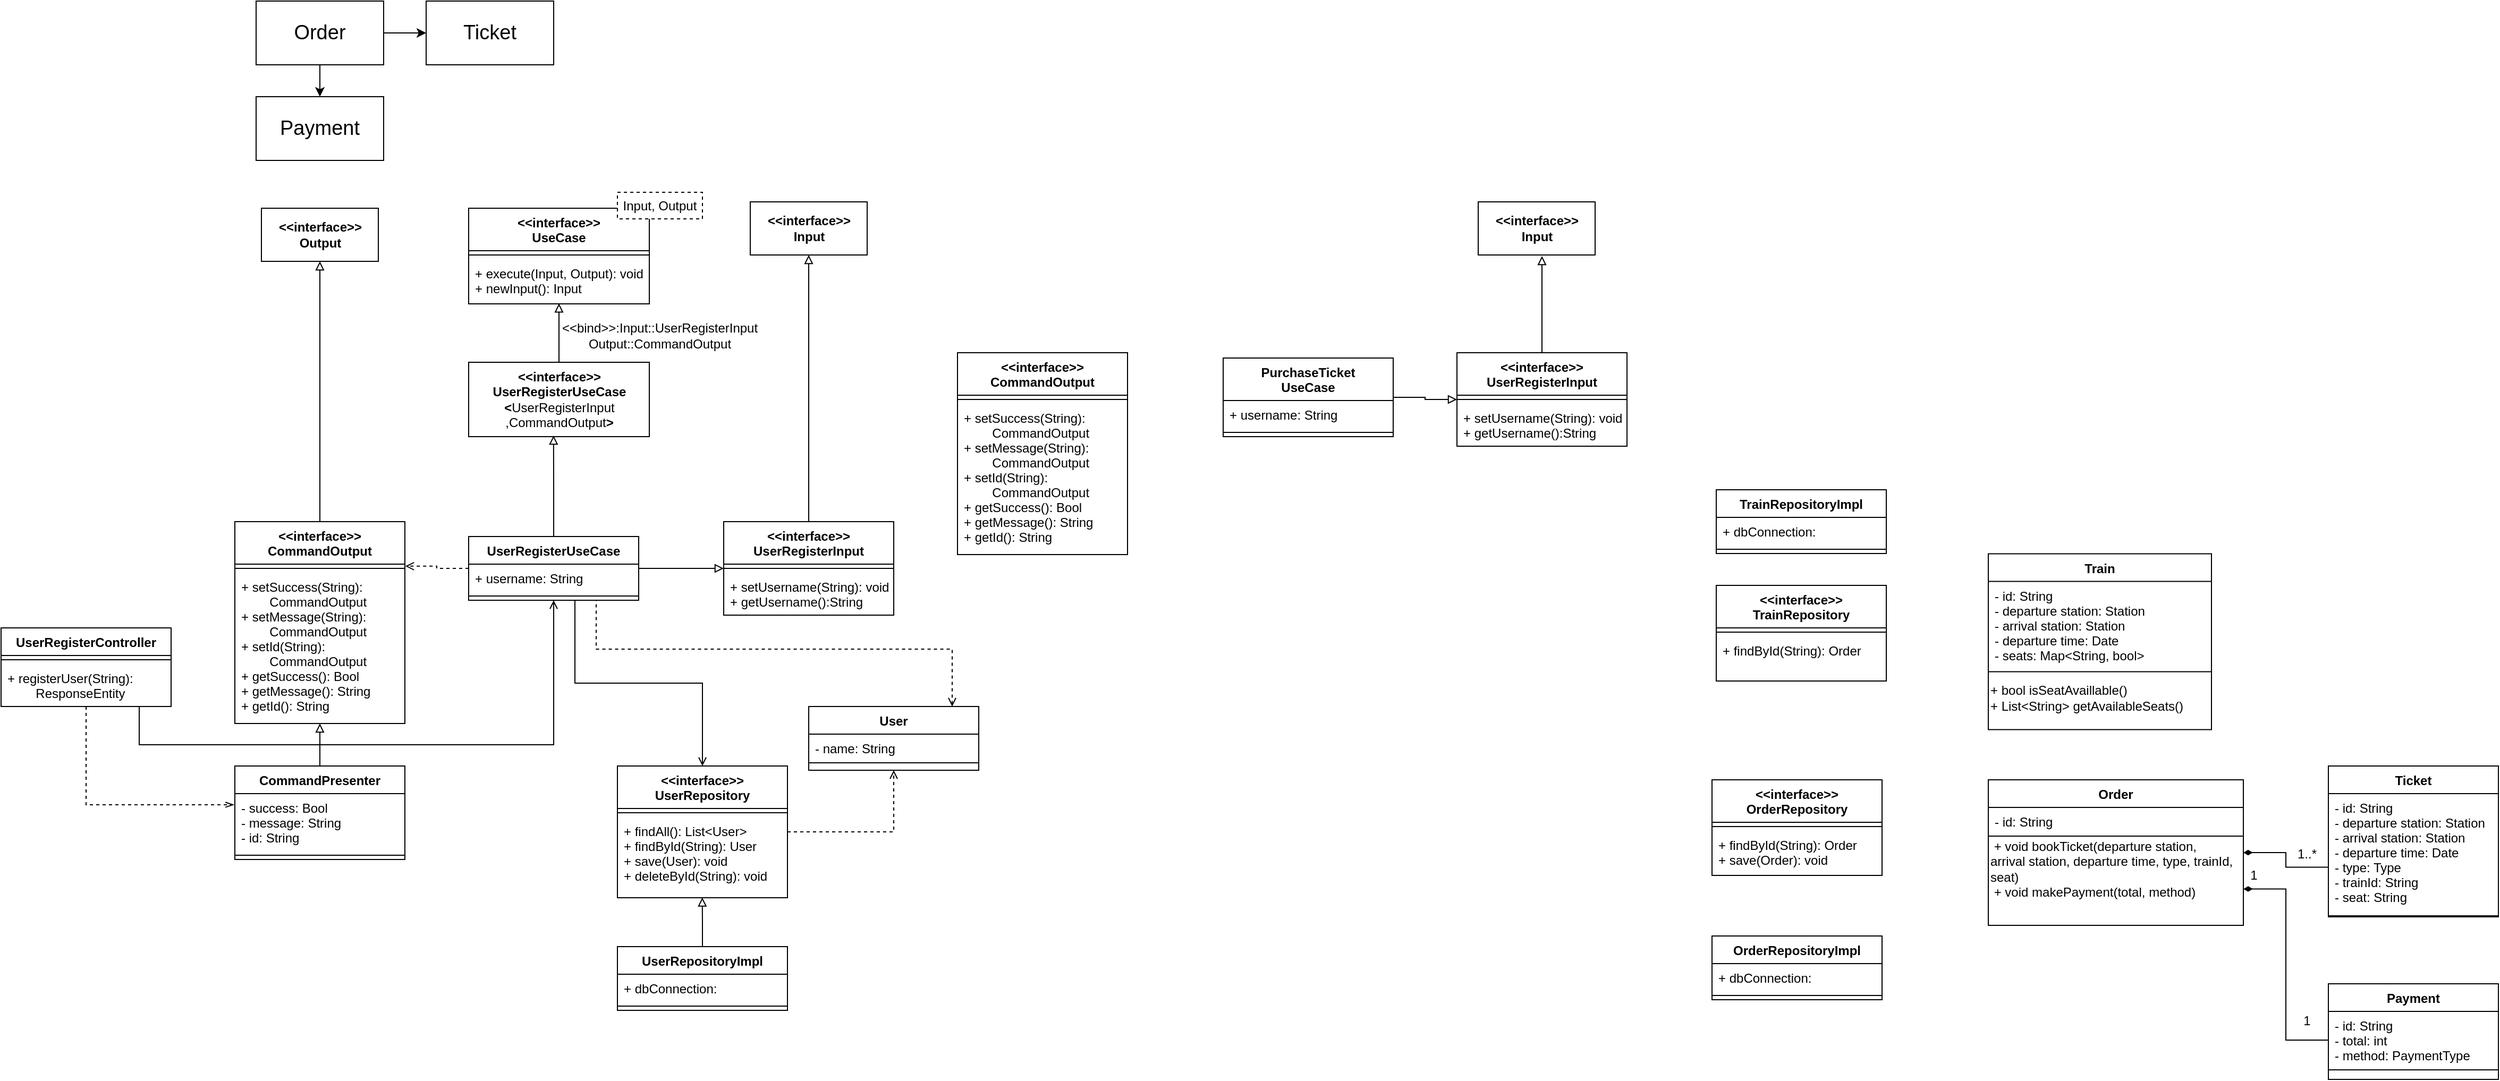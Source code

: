 <mxfile version="13.11.0" type="github">
  <diagram id="Gv6I4m2x9ljRe2QmFQhr" name="Page-1">
    <mxGraphModel dx="1108" dy="603" grid="1" gridSize="10" guides="1" tooltips="1" connect="1" arrows="1" fold="1" page="1" pageScale="1" pageWidth="827" pageHeight="1169" math="0" shadow="0">
      <root>
        <mxCell id="0" />
        <mxCell id="1" parent="0" />
        <mxCell id="TjWATpUQmkrNQiMJNV-2-4" style="edgeStyle=orthogonalEdgeStyle;rounded=0;orthogonalLoop=1;jettySize=auto;html=1;entryX=0.5;entryY=0;entryDx=0;entryDy=0;" edge="1" parent="1" source="TjWATpUQmkrNQiMJNV-2-1" target="TjWATpUQmkrNQiMJNV-2-3">
          <mxGeometry relative="1" as="geometry" />
        </mxCell>
        <mxCell id="TjWATpUQmkrNQiMJNV-2-5" style="edgeStyle=orthogonalEdgeStyle;rounded=0;orthogonalLoop=1;jettySize=auto;html=1;entryX=0;entryY=0.5;entryDx=0;entryDy=0;" edge="1" parent="1" source="TjWATpUQmkrNQiMJNV-2-1" target="TjWATpUQmkrNQiMJNV-2-2">
          <mxGeometry relative="1" as="geometry" />
        </mxCell>
        <mxCell id="TjWATpUQmkrNQiMJNV-2-1" value="&lt;font style=&quot;font-size: 19px&quot;&gt;Order&lt;/font&gt;" style="rounded=0;whiteSpace=wrap;html=1;" vertex="1" parent="1">
          <mxGeometry x="280" y="150" width="120" height="60" as="geometry" />
        </mxCell>
        <mxCell id="TjWATpUQmkrNQiMJNV-2-2" value="&lt;font style=&quot;font-size: 19px&quot;&gt;Ticket&lt;/font&gt;" style="rounded=0;whiteSpace=wrap;html=1;" vertex="1" parent="1">
          <mxGeometry x="440" y="150" width="120" height="60" as="geometry" />
        </mxCell>
        <mxCell id="TjWATpUQmkrNQiMJNV-2-3" value="&lt;span style=&quot;font-size: 19px&quot;&gt;Payment&lt;/span&gt;" style="rounded=0;whiteSpace=wrap;html=1;" vertex="1" parent="1">
          <mxGeometry x="280" y="240" width="120" height="60" as="geometry" />
        </mxCell>
        <mxCell id="TjWATpUQmkrNQiMJNV-2-61" style="edgeStyle=orthogonalEdgeStyle;rounded=0;orthogonalLoop=1;jettySize=auto;html=1;entryX=0;entryY=0.607;entryDx=0;entryDy=0;entryPerimeter=0;endArrow=none;endFill=0;startArrow=diamondThin;startFill=1;" edge="1" parent="1" source="TjWATpUQmkrNQiMJNV-2-54" target="TjWATpUQmkrNQiMJNV-2-58">
          <mxGeometry relative="1" as="geometry" />
        </mxCell>
        <mxCell id="TjWATpUQmkrNQiMJNV-2-54" value="Order" style="swimlane;fontStyle=1;align=center;verticalAlign=top;childLayout=stackLayout;horizontal=1;startSize=26;horizontalStack=0;resizeParent=1;resizeLast=0;collapsible=1;marginBottom=0;rounded=0;shadow=0;strokeWidth=1;" vertex="1" parent="1">
          <mxGeometry x="1910" y="883" width="240" height="137" as="geometry">
            <mxRectangle x="230" y="140" width="160" height="26" as="alternateBounds" />
          </mxGeometry>
        </mxCell>
        <mxCell id="TjWATpUQmkrNQiMJNV-2-55" value="- id: String" style="text;align=left;verticalAlign=top;spacingLeft=4;spacingRight=4;overflow=hidden;rotatable=0;points=[[0,0.5],[1,0.5]];portConstraint=eastwest;" vertex="1" parent="TjWATpUQmkrNQiMJNV-2-54">
          <mxGeometry y="26" width="240" height="26" as="geometry" />
        </mxCell>
        <mxCell id="TjWATpUQmkrNQiMJNV-2-56" value="" style="line;html=1;strokeWidth=1;align=left;verticalAlign=middle;spacingTop=-1;spacingLeft=3;spacingRight=3;rotatable=0;labelPosition=right;points=[];portConstraint=eastwest;" vertex="1" parent="TjWATpUQmkrNQiMJNV-2-54">
          <mxGeometry y="52" width="240" height="2" as="geometry" />
        </mxCell>
        <mxCell id="TjWATpUQmkrNQiMJNV-2-75" value="&amp;nbsp;+ void bookTicket(departure station, &lt;br&gt;arrival station, departure time, type, trainId,&lt;br&gt;seat)&lt;br&gt;&amp;nbsp;+ void makePayment(total, method)" style="text;html=1;align=left;verticalAlign=middle;resizable=0;points=[];autosize=1;" vertex="1" parent="TjWATpUQmkrNQiMJNV-2-54">
          <mxGeometry y="54" width="240" height="60" as="geometry" />
        </mxCell>
        <mxCell id="TjWATpUQmkrNQiMJNV-2-57" value="Ticket" style="swimlane;fontStyle=1;align=center;verticalAlign=top;childLayout=stackLayout;horizontal=1;startSize=26;horizontalStack=0;resizeParent=1;resizeLast=0;collapsible=1;marginBottom=0;rounded=0;shadow=0;strokeWidth=1;" vertex="1" parent="1">
          <mxGeometry x="2230" y="870" width="160" height="142" as="geometry">
            <mxRectangle x="230" y="140" width="160" height="26" as="alternateBounds" />
          </mxGeometry>
        </mxCell>
        <mxCell id="TjWATpUQmkrNQiMJNV-2-58" value="- id: String&#xa;- departure station: Station&#xa;- arrival station: Station&#xa;- departure time: Date&#xa;- type: Type&#xa;- trainId: String&#xa;- seat: String" style="text;align=left;verticalAlign=top;spacingLeft=4;spacingRight=4;overflow=hidden;rotatable=0;points=[[0,0.5],[1,0.5]];portConstraint=eastwest;" vertex="1" parent="TjWATpUQmkrNQiMJNV-2-57">
          <mxGeometry y="26" width="160" height="114" as="geometry" />
        </mxCell>
        <mxCell id="TjWATpUQmkrNQiMJNV-2-59" value="" style="line;html=1;strokeWidth=1;align=left;verticalAlign=middle;spacingTop=-1;spacingLeft=3;spacingRight=3;rotatable=0;labelPosition=right;points=[];portConstraint=eastwest;" vertex="1" parent="TjWATpUQmkrNQiMJNV-2-57">
          <mxGeometry y="140" width="160" height="2" as="geometry" />
        </mxCell>
        <mxCell id="TjWATpUQmkrNQiMJNV-2-62" value="1..*" style="text;html=1;strokeColor=none;fillColor=none;align=center;verticalAlign=middle;whiteSpace=wrap;rounded=0;" vertex="1" parent="1">
          <mxGeometry x="2190" y="943" width="40" height="20" as="geometry" />
        </mxCell>
        <mxCell id="TjWATpUQmkrNQiMJNV-2-63" value="Payment" style="swimlane;fontStyle=1;align=center;verticalAlign=top;childLayout=stackLayout;horizontal=1;startSize=26;horizontalStack=0;resizeParent=1;resizeLast=0;collapsible=1;marginBottom=0;rounded=0;shadow=0;strokeWidth=1;" vertex="1" parent="1">
          <mxGeometry x="2230" y="1075" width="160" height="90" as="geometry">
            <mxRectangle x="230" y="140" width="160" height="26" as="alternateBounds" />
          </mxGeometry>
        </mxCell>
        <mxCell id="TjWATpUQmkrNQiMJNV-2-64" value="- id: String&#xa;- total: int&#xa;- method: PaymentType" style="text;align=left;verticalAlign=top;spacingLeft=4;spacingRight=4;overflow=hidden;rotatable=0;points=[[0,0.5],[1,0.5]];portConstraint=eastwest;" vertex="1" parent="TjWATpUQmkrNQiMJNV-2-63">
          <mxGeometry y="26" width="160" height="54" as="geometry" />
        </mxCell>
        <mxCell id="TjWATpUQmkrNQiMJNV-2-65" value="" style="line;html=1;strokeWidth=1;align=left;verticalAlign=middle;spacingTop=-1;spacingLeft=3;spacingRight=3;rotatable=0;labelPosition=right;points=[];portConstraint=eastwest;" vertex="1" parent="TjWATpUQmkrNQiMJNV-2-63">
          <mxGeometry y="80" width="160" height="2" as="geometry" />
        </mxCell>
        <mxCell id="TjWATpUQmkrNQiMJNV-2-66" style="edgeStyle=orthogonalEdgeStyle;rounded=0;orthogonalLoop=1;jettySize=auto;html=1;entryX=1;entryY=0.75;entryDx=0;entryDy=0;startArrow=none;startFill=0;endArrow=diamondThin;endFill=1;" edge="1" parent="1" source="TjWATpUQmkrNQiMJNV-2-64" target="TjWATpUQmkrNQiMJNV-2-54">
          <mxGeometry relative="1" as="geometry" />
        </mxCell>
        <mxCell id="TjWATpUQmkrNQiMJNV-2-67" value="1" style="text;html=1;strokeColor=none;fillColor=none;align=center;verticalAlign=middle;whiteSpace=wrap;rounded=0;" vertex="1" parent="1">
          <mxGeometry x="2140" y="963" width="40" height="20" as="geometry" />
        </mxCell>
        <mxCell id="TjWATpUQmkrNQiMJNV-2-68" value="1" style="text;html=1;strokeColor=none;fillColor=none;align=center;verticalAlign=middle;whiteSpace=wrap;rounded=0;" vertex="1" parent="1">
          <mxGeometry x="2200" y="1100" width="20" height="20" as="geometry" />
        </mxCell>
        <mxCell id="TjWATpUQmkrNQiMJNV-2-70" value="Train" style="swimlane;fontStyle=1;align=center;verticalAlign=top;childLayout=stackLayout;horizontal=1;startSize=26;horizontalStack=0;resizeParent=1;resizeLast=0;collapsible=1;marginBottom=0;rounded=0;shadow=0;strokeWidth=1;" vertex="1" parent="1">
          <mxGeometry x="1910" y="670.25" width="210" height="165.5" as="geometry">
            <mxRectangle x="230" y="140" width="160" height="26" as="alternateBounds" />
          </mxGeometry>
        </mxCell>
        <mxCell id="TjWATpUQmkrNQiMJNV-2-71" value="- id: String&#xa;- departure station: Station&#xa;- arrival station: Station&#xa;- departure time: Date&#xa;- seats: Map&lt;String, bool&gt;" style="text;align=left;verticalAlign=top;spacingLeft=4;spacingRight=4;overflow=hidden;rotatable=0;points=[[0,0.5],[1,0.5]];portConstraint=eastwest;" vertex="1" parent="TjWATpUQmkrNQiMJNV-2-70">
          <mxGeometry y="26" width="210" height="84" as="geometry" />
        </mxCell>
        <mxCell id="TjWATpUQmkrNQiMJNV-2-72" value="" style="line;html=1;strokeWidth=1;align=left;verticalAlign=middle;spacingTop=-1;spacingLeft=3;spacingRight=3;rotatable=0;labelPosition=right;points=[];portConstraint=eastwest;" vertex="1" parent="TjWATpUQmkrNQiMJNV-2-70">
          <mxGeometry y="110" width="210" height="2" as="geometry" />
        </mxCell>
        <mxCell id="TjWATpUQmkrNQiMJNV-2-73" value="+ bool isSeatAvaillable()&lt;br&gt;+ List&amp;lt;String&amp;gt; getAvailableSeats()" style="text;html=1;strokeColor=none;fillColor=none;align=left;verticalAlign=middle;whiteSpace=wrap;rounded=0;" vertex="1" parent="TjWATpUQmkrNQiMJNV-2-70">
          <mxGeometry y="112" width="210" height="48" as="geometry" />
        </mxCell>
        <mxCell id="TjWATpUQmkrNQiMJNV-2-78" style="edgeStyle=orthogonalEdgeStyle;rounded=0;orthogonalLoop=1;jettySize=auto;html=1;entryX=0.75;entryY=1;entryDx=0;entryDy=0;startArrow=open;startFill=0;endArrow=none;endFill=0;" edge="1" parent="1" source="TjWATpUQmkrNQiMJNV-2-80" target="TjWATpUQmkrNQiMJNV-2-107">
          <mxGeometry relative="1" as="geometry">
            <Array as="points">
              <mxPoint x="700" y="792" />
              <mxPoint x="580" y="792" />
              <mxPoint x="580" y="714" />
            </Array>
          </mxGeometry>
        </mxCell>
        <mxCell id="TjWATpUQmkrNQiMJNV-2-79" style="edgeStyle=orthogonalEdgeStyle;rounded=0;orthogonalLoop=1;jettySize=auto;html=1;entryX=0.5;entryY=1;entryDx=0;entryDy=0;dashed=1;startArrow=none;startFill=0;endArrow=open;endFill=0;" edge="1" parent="1" source="TjWATpUQmkrNQiMJNV-2-80" target="TjWATpUQmkrNQiMJNV-2-120">
          <mxGeometry relative="1" as="geometry" />
        </mxCell>
        <mxCell id="TjWATpUQmkrNQiMJNV-2-80" value="&lt;&lt;interface&gt;&gt;&#xa;UserRepository" style="swimlane;fontStyle=1;align=center;verticalAlign=top;childLayout=stackLayout;horizontal=1;startSize=40;horizontalStack=0;resizeParent=1;resizeParentMax=0;resizeLast=0;collapsible=1;marginBottom=0;" vertex="1" parent="1">
          <mxGeometry x="620" y="870" width="160" height="124" as="geometry" />
        </mxCell>
        <mxCell id="TjWATpUQmkrNQiMJNV-2-81" value="" style="line;strokeWidth=1;fillColor=none;align=left;verticalAlign=middle;spacingTop=-1;spacingLeft=3;spacingRight=3;rotatable=0;labelPosition=right;points=[];portConstraint=eastwest;" vertex="1" parent="TjWATpUQmkrNQiMJNV-2-80">
          <mxGeometry y="40" width="160" height="8" as="geometry" />
        </mxCell>
        <mxCell id="TjWATpUQmkrNQiMJNV-2-82" value="+ findAll(): List&lt;User&gt;&#xa;+ findById(String): User&#xa;+ save(User): void&#xa;+ deleteById(String): void" style="text;strokeColor=none;fillColor=none;align=left;verticalAlign=top;spacingLeft=4;spacingRight=4;overflow=hidden;rotatable=0;points=[[0,0.5],[1,0.5]];portConstraint=eastwest;" vertex="1" parent="TjWATpUQmkrNQiMJNV-2-80">
          <mxGeometry y="48" width="160" height="76" as="geometry" />
        </mxCell>
        <mxCell id="TjWATpUQmkrNQiMJNV-2-83" value="&lt;&lt;interface&gt;&gt;&#xa;UseCase" style="swimlane;fontStyle=1;align=center;verticalAlign=top;childLayout=stackLayout;horizontal=1;startSize=40;horizontalStack=0;resizeParent=1;resizeParentMax=0;resizeLast=0;collapsible=1;marginBottom=0;" vertex="1" parent="1">
          <mxGeometry x="480" y="345" width="170" height="90" as="geometry" />
        </mxCell>
        <mxCell id="TjWATpUQmkrNQiMJNV-2-84" value="" style="line;strokeWidth=1;fillColor=none;align=left;verticalAlign=middle;spacingTop=-1;spacingLeft=3;spacingRight=3;rotatable=0;labelPosition=right;points=[];portConstraint=eastwest;" vertex="1" parent="TjWATpUQmkrNQiMJNV-2-83">
          <mxGeometry y="40" width="170" height="8" as="geometry" />
        </mxCell>
        <mxCell id="TjWATpUQmkrNQiMJNV-2-85" value="+ execute(Input, Output): void&#xa;+ newInput(): Input" style="text;strokeColor=none;fillColor=none;align=left;verticalAlign=top;spacingLeft=4;spacingRight=4;overflow=hidden;rotatable=0;points=[[0,0.5],[1,0.5]];portConstraint=eastwest;" vertex="1" parent="TjWATpUQmkrNQiMJNV-2-83">
          <mxGeometry y="48" width="170" height="42" as="geometry" />
        </mxCell>
        <mxCell id="TjWATpUQmkrNQiMJNV-2-86" style="edgeStyle=orthogonalEdgeStyle;rounded=0;orthogonalLoop=1;jettySize=auto;html=1;entryX=0.5;entryY=1;entryDx=0;entryDy=0;entryPerimeter=0;startArrow=none;startFill=0;endArrow=block;endFill=0;" edge="1" parent="1" source="TjWATpUQmkrNQiMJNV-2-87" target="TjWATpUQmkrNQiMJNV-2-104">
          <mxGeometry relative="1" as="geometry" />
        </mxCell>
        <mxCell id="TjWATpUQmkrNQiMJNV-2-87" value="CommandPresenter" style="swimlane;fontStyle=1;align=center;verticalAlign=top;childLayout=stackLayout;horizontal=1;startSize=26;horizontalStack=0;resizeParent=1;resizeParentMax=0;resizeLast=0;collapsible=1;marginBottom=0;" vertex="1" parent="1">
          <mxGeometry x="260" y="870" width="160" height="88" as="geometry" />
        </mxCell>
        <mxCell id="TjWATpUQmkrNQiMJNV-2-88" value="- success: Bool&#xa;- message: String&#xa;- id: String" style="text;strokeColor=none;fillColor=none;align=left;verticalAlign=top;spacingLeft=4;spacingRight=4;overflow=hidden;rotatable=0;points=[[0,0.5],[1,0.5]];portConstraint=eastwest;" vertex="1" parent="TjWATpUQmkrNQiMJNV-2-87">
          <mxGeometry y="26" width="160" height="54" as="geometry" />
        </mxCell>
        <mxCell id="TjWATpUQmkrNQiMJNV-2-89" value="" style="line;strokeWidth=1;fillColor=none;align=left;verticalAlign=middle;spacingTop=-1;spacingLeft=3;spacingRight=3;rotatable=0;labelPosition=right;points=[];portConstraint=eastwest;" vertex="1" parent="TjWATpUQmkrNQiMJNV-2-87">
          <mxGeometry y="80" width="160" height="8" as="geometry" />
        </mxCell>
        <mxCell id="TjWATpUQmkrNQiMJNV-2-90" value="Input, Output" style="rounded=0;whiteSpace=wrap;html=1;dashed=1;" vertex="1" parent="1">
          <mxGeometry x="620" y="330" width="80" height="25" as="geometry" />
        </mxCell>
        <mxCell id="TjWATpUQmkrNQiMJNV-2-91" style="edgeStyle=orthogonalEdgeStyle;rounded=0;orthogonalLoop=1;jettySize=auto;html=1;entryX=0.5;entryY=0.992;entryDx=0;entryDy=0;entryPerimeter=0;endArrow=block;endFill=0;" edge="1" parent="1" source="TjWATpUQmkrNQiMJNV-2-92" target="TjWATpUQmkrNQiMJNV-2-85">
          <mxGeometry relative="1" as="geometry" />
        </mxCell>
        <mxCell id="TjWATpUQmkrNQiMJNV-2-92" value="&lt;span style=&quot;font-weight: 700&quot;&gt;&amp;lt;&amp;lt;interface&amp;gt;&amp;gt;&lt;/span&gt;&lt;br style=&quot;padding: 0px ; margin: 0px ; font-weight: 700&quot;&gt;&lt;b&gt;UserRegisterUseCase&lt;/b&gt;&lt;br&gt;&lt;b&gt;&amp;lt;&lt;/b&gt;UserRegisterInput&lt;br&gt;,CommandOutput&lt;b&gt;&amp;gt;&lt;/b&gt;&lt;span style=&quot;font-weight: 700&quot;&gt;&lt;br&gt;&lt;/span&gt;" style="html=1;" vertex="1" parent="1">
          <mxGeometry x="480" y="490" width="170" height="70" as="geometry" />
        </mxCell>
        <mxCell id="TjWATpUQmkrNQiMJNV-2-93" value="&amp;lt;&amp;lt;bind&amp;gt;&amp;gt;:Input::UserRegisterInput&lt;br&gt;Output::CommandOutput" style="text;html=1;strokeColor=none;fillColor=none;align=center;verticalAlign=middle;whiteSpace=wrap;rounded=0;" vertex="1" parent="1">
          <mxGeometry x="605" y="450" width="110" height="30" as="geometry" />
        </mxCell>
        <mxCell id="TjWATpUQmkrNQiMJNV-2-94" value="&lt;span style=&quot;font-weight: 700&quot;&gt;&amp;lt;&amp;lt;interface&amp;gt;&amp;gt;&lt;/span&gt;&lt;br style=&quot;padding: 0px ; margin: 0px ; font-weight: 700&quot;&gt;&lt;span style=&quot;font-weight: 700&quot;&gt;Input&lt;/span&gt;" style="html=1;" vertex="1" parent="1">
          <mxGeometry x="745" y="339" width="110" height="50" as="geometry" />
        </mxCell>
        <mxCell id="TjWATpUQmkrNQiMJNV-2-95" value="&lt;span style=&quot;font-weight: 700&quot;&gt;&amp;lt;&amp;lt;interface&amp;gt;&amp;gt;&lt;/span&gt;&lt;br style=&quot;padding: 0px ; margin: 0px ; font-weight: 700&quot;&gt;&lt;span style=&quot;font-weight: 700&quot;&gt;Output&lt;/span&gt;" style="html=1;" vertex="1" parent="1">
          <mxGeometry x="285" y="345" width="110" height="50" as="geometry" />
        </mxCell>
        <mxCell id="TjWATpUQmkrNQiMJNV-2-96" style="edgeStyle=orthogonalEdgeStyle;rounded=0;orthogonalLoop=1;jettySize=auto;html=1;entryX=0.5;entryY=1;entryDx=0;entryDy=0;endArrow=block;endFill=0;" edge="1" parent="1" source="TjWATpUQmkrNQiMJNV-2-98" target="TjWATpUQmkrNQiMJNV-2-94">
          <mxGeometry relative="1" as="geometry" />
        </mxCell>
        <mxCell id="TjWATpUQmkrNQiMJNV-2-97" style="edgeStyle=orthogonalEdgeStyle;rounded=0;orthogonalLoop=1;jettySize=auto;html=1;startArrow=block;startFill=0;endArrow=none;endFill=0;" edge="1" parent="1" source="TjWATpUQmkrNQiMJNV-2-98">
          <mxGeometry relative="1" as="geometry">
            <mxPoint x="640" y="684" as="targetPoint" />
          </mxGeometry>
        </mxCell>
        <mxCell id="TjWATpUQmkrNQiMJNV-2-98" value="&lt;&lt;interface&gt;&gt;&#xa;UserRegisterInput" style="swimlane;fontStyle=1;align=center;verticalAlign=top;childLayout=stackLayout;horizontal=1;startSize=40;horizontalStack=0;resizeParent=1;resizeParentMax=0;resizeLast=0;collapsible=1;marginBottom=0;" vertex="1" parent="1">
          <mxGeometry x="720" y="640" width="160" height="88" as="geometry" />
        </mxCell>
        <mxCell id="TjWATpUQmkrNQiMJNV-2-99" value="" style="line;strokeWidth=1;fillColor=none;align=left;verticalAlign=middle;spacingTop=-1;spacingLeft=3;spacingRight=3;rotatable=0;labelPosition=right;points=[];portConstraint=eastwest;" vertex="1" parent="TjWATpUQmkrNQiMJNV-2-98">
          <mxGeometry y="40" width="160" height="8" as="geometry" />
        </mxCell>
        <mxCell id="TjWATpUQmkrNQiMJNV-2-100" value="+ setUsername(String): void&#xa;+ getUsername():String" style="text;strokeColor=none;fillColor=none;align=left;verticalAlign=top;spacingLeft=4;spacingRight=4;overflow=hidden;rotatable=0;points=[[0,0.5],[1,0.5]];portConstraint=eastwest;" vertex="1" parent="TjWATpUQmkrNQiMJNV-2-98">
          <mxGeometry y="48" width="160" height="40" as="geometry" />
        </mxCell>
        <mxCell id="TjWATpUQmkrNQiMJNV-2-101" style="edgeStyle=orthogonalEdgeStyle;rounded=0;orthogonalLoop=1;jettySize=auto;html=1;entryX=0.5;entryY=1;entryDx=0;entryDy=0;endArrow=block;endFill=0;" edge="1" parent="1" source="TjWATpUQmkrNQiMJNV-2-102" target="TjWATpUQmkrNQiMJNV-2-95">
          <mxGeometry relative="1" as="geometry" />
        </mxCell>
        <mxCell id="TjWATpUQmkrNQiMJNV-2-102" value="&lt;&lt;interface&gt;&gt;&#xa;CommandOutput" style="swimlane;fontStyle=1;align=center;verticalAlign=top;childLayout=stackLayout;horizontal=1;startSize=40;horizontalStack=0;resizeParent=1;resizeParentMax=0;resizeLast=0;collapsible=1;marginBottom=0;" vertex="1" parent="1">
          <mxGeometry x="260" y="640" width="160" height="190" as="geometry" />
        </mxCell>
        <mxCell id="TjWATpUQmkrNQiMJNV-2-103" value="" style="line;strokeWidth=1;fillColor=none;align=left;verticalAlign=middle;spacingTop=-1;spacingLeft=3;spacingRight=3;rotatable=0;labelPosition=right;points=[];portConstraint=eastwest;" vertex="1" parent="TjWATpUQmkrNQiMJNV-2-102">
          <mxGeometry y="40" width="160" height="8" as="geometry" />
        </mxCell>
        <mxCell id="TjWATpUQmkrNQiMJNV-2-104" value="+ setSuccess(String):&#xa;        CommandOutput&#xa;+ setMessage(String):&#xa;        CommandOutput&#xa;+ setId(String):&#xa;        CommandOutput&#xa;+ getSuccess(): Bool&#xa;+ getMessage(): String&#xa;+ getId(): String" style="text;strokeColor=none;fillColor=none;align=left;verticalAlign=top;spacingLeft=4;spacingRight=4;overflow=hidden;rotatable=0;points=[[0,0.5],[1,0.5]];portConstraint=eastwest;" vertex="1" parent="TjWATpUQmkrNQiMJNV-2-102">
          <mxGeometry y="48" width="160" height="142" as="geometry" />
        </mxCell>
        <mxCell id="TjWATpUQmkrNQiMJNV-2-105" style="edgeStyle=orthogonalEdgeStyle;rounded=0;orthogonalLoop=1;jettySize=auto;html=1;dashed=1;startArrow=none;startFill=0;endArrow=open;endFill=0;entryX=1.003;entryY=0.238;entryDx=0;entryDy=0;entryPerimeter=0;" edge="1" parent="1" source="TjWATpUQmkrNQiMJNV-2-107" target="TjWATpUQmkrNQiMJNV-2-103">
          <mxGeometry relative="1" as="geometry">
            <mxPoint x="430" y="685" as="targetPoint" />
          </mxGeometry>
        </mxCell>
        <mxCell id="TjWATpUQmkrNQiMJNV-2-106" style="edgeStyle=orthogonalEdgeStyle;rounded=0;orthogonalLoop=1;jettySize=auto;html=1;entryX=0.47;entryY=0.986;entryDx=0;entryDy=0;entryPerimeter=0;startArrow=none;startFill=0;endArrow=block;endFill=0;" edge="1" parent="1" source="TjWATpUQmkrNQiMJNV-2-107" target="TjWATpUQmkrNQiMJNV-2-92">
          <mxGeometry relative="1" as="geometry" />
        </mxCell>
        <mxCell id="TjWATpUQmkrNQiMJNV-2-107" value="UserRegisterUseCase" style="swimlane;fontStyle=1;align=center;verticalAlign=top;childLayout=stackLayout;horizontal=1;startSize=26;horizontalStack=0;resizeParent=1;resizeParentMax=0;resizeLast=0;collapsible=1;marginBottom=0;" vertex="1" parent="1">
          <mxGeometry x="480" y="654" width="160" height="60" as="geometry" />
        </mxCell>
        <mxCell id="TjWATpUQmkrNQiMJNV-2-108" value="+ username: String" style="text;strokeColor=none;fillColor=none;align=left;verticalAlign=top;spacingLeft=4;spacingRight=4;overflow=hidden;rotatable=0;points=[[0,0.5],[1,0.5]];portConstraint=eastwest;" vertex="1" parent="TjWATpUQmkrNQiMJNV-2-107">
          <mxGeometry y="26" width="160" height="26" as="geometry" />
        </mxCell>
        <mxCell id="TjWATpUQmkrNQiMJNV-2-109" value="" style="line;strokeWidth=1;fillColor=none;align=left;verticalAlign=middle;spacingTop=-1;spacingLeft=3;spacingRight=3;rotatable=0;labelPosition=right;points=[];portConstraint=eastwest;" vertex="1" parent="TjWATpUQmkrNQiMJNV-2-107">
          <mxGeometry y="52" width="160" height="8" as="geometry" />
        </mxCell>
        <mxCell id="TjWATpUQmkrNQiMJNV-2-110" style="edgeStyle=orthogonalEdgeStyle;rounded=0;orthogonalLoop=1;jettySize=auto;html=1;entryX=0.5;entryY=1;entryDx=0;entryDy=0;startArrow=none;startFill=0;endArrow=open;endFill=0;" edge="1" parent="1" source="TjWATpUQmkrNQiMJNV-2-112" target="TjWATpUQmkrNQiMJNV-2-107">
          <mxGeometry relative="1" as="geometry">
            <Array as="points">
              <mxPoint x="170" y="850" />
              <mxPoint x="560" y="850" />
            </Array>
          </mxGeometry>
        </mxCell>
        <mxCell id="TjWATpUQmkrNQiMJNV-2-111" style="edgeStyle=orthogonalEdgeStyle;rounded=0;orthogonalLoop=1;jettySize=auto;html=1;entryX=-0.005;entryY=0.194;entryDx=0;entryDy=0;entryPerimeter=0;startArrow=none;startFill=0;endArrow=openThin;endFill=0;dashed=1;" edge="1" parent="1" source="TjWATpUQmkrNQiMJNV-2-112" target="TjWATpUQmkrNQiMJNV-2-88">
          <mxGeometry relative="1" as="geometry" />
        </mxCell>
        <mxCell id="TjWATpUQmkrNQiMJNV-2-112" value="UserRegisterController" style="swimlane;fontStyle=1;align=center;verticalAlign=top;childLayout=stackLayout;horizontal=1;startSize=26;horizontalStack=0;resizeParent=1;resizeParentMax=0;resizeLast=0;collapsible=1;marginBottom=0;" vertex="1" parent="1">
          <mxGeometry x="40" y="740" width="160" height="74" as="geometry" />
        </mxCell>
        <mxCell id="TjWATpUQmkrNQiMJNV-2-113" value="" style="line;strokeWidth=1;fillColor=none;align=left;verticalAlign=middle;spacingTop=-1;spacingLeft=3;spacingRight=3;rotatable=0;labelPosition=right;points=[];portConstraint=eastwest;" vertex="1" parent="TjWATpUQmkrNQiMJNV-2-112">
          <mxGeometry y="26" width="160" height="8" as="geometry" />
        </mxCell>
        <mxCell id="TjWATpUQmkrNQiMJNV-2-114" value="+ registerUser(String): &#xa;        ResponseEntity" style="text;strokeColor=none;fillColor=none;align=left;verticalAlign=top;spacingLeft=4;spacingRight=4;overflow=hidden;rotatable=0;points=[[0,0.5],[1,0.5]];portConstraint=eastwest;" vertex="1" parent="TjWATpUQmkrNQiMJNV-2-112">
          <mxGeometry y="34" width="160" height="40" as="geometry" />
        </mxCell>
        <mxCell id="TjWATpUQmkrNQiMJNV-2-115" style="edgeStyle=orthogonalEdgeStyle;rounded=0;orthogonalLoop=1;jettySize=auto;html=1;entryX=0.499;entryY=0.997;entryDx=0;entryDy=0;entryPerimeter=0;startArrow=none;startFill=0;endArrow=block;endFill=0;" edge="1" parent="1" source="TjWATpUQmkrNQiMJNV-2-116" target="TjWATpUQmkrNQiMJNV-2-82">
          <mxGeometry relative="1" as="geometry" />
        </mxCell>
        <mxCell id="TjWATpUQmkrNQiMJNV-2-116" value="UserRepositoryImpl" style="swimlane;fontStyle=1;align=center;verticalAlign=top;childLayout=stackLayout;horizontal=1;startSize=26;horizontalStack=0;resizeParent=1;resizeParentMax=0;resizeLast=0;collapsible=1;marginBottom=0;" vertex="1" parent="1">
          <mxGeometry x="620" y="1040" width="160" height="60" as="geometry" />
        </mxCell>
        <mxCell id="TjWATpUQmkrNQiMJNV-2-117" value="+ dbConnection: " style="text;strokeColor=none;fillColor=none;align=left;verticalAlign=top;spacingLeft=4;spacingRight=4;overflow=hidden;rotatable=0;points=[[0,0.5],[1,0.5]];portConstraint=eastwest;" vertex="1" parent="TjWATpUQmkrNQiMJNV-2-116">
          <mxGeometry y="26" width="160" height="26" as="geometry" />
        </mxCell>
        <mxCell id="TjWATpUQmkrNQiMJNV-2-118" value="" style="line;strokeWidth=1;fillColor=none;align=left;verticalAlign=middle;spacingTop=-1;spacingLeft=3;spacingRight=3;rotatable=0;labelPosition=right;points=[];portConstraint=eastwest;" vertex="1" parent="TjWATpUQmkrNQiMJNV-2-116">
          <mxGeometry y="52" width="160" height="8" as="geometry" />
        </mxCell>
        <mxCell id="TjWATpUQmkrNQiMJNV-2-119" style="edgeStyle=orthogonalEdgeStyle;rounded=0;orthogonalLoop=1;jettySize=auto;html=1;entryX=0.75;entryY=1;entryDx=0;entryDy=0;startArrow=open;startFill=0;endArrow=none;endFill=0;dashed=1;" edge="1" parent="1" source="TjWATpUQmkrNQiMJNV-2-120" target="TjWATpUQmkrNQiMJNV-2-107">
          <mxGeometry relative="1" as="geometry">
            <Array as="points">
              <mxPoint x="935" y="760" />
              <mxPoint x="600" y="760" />
            </Array>
          </mxGeometry>
        </mxCell>
        <mxCell id="TjWATpUQmkrNQiMJNV-2-120" value="User" style="swimlane;fontStyle=1;align=center;verticalAlign=top;childLayout=stackLayout;horizontal=1;startSize=26;horizontalStack=0;resizeParent=1;resizeLast=0;collapsible=1;marginBottom=0;rounded=0;shadow=0;strokeWidth=1;" vertex="1" parent="1">
          <mxGeometry x="800" y="814" width="160" height="60" as="geometry">
            <mxRectangle x="230" y="140" width="160" height="26" as="alternateBounds" />
          </mxGeometry>
        </mxCell>
        <mxCell id="TjWATpUQmkrNQiMJNV-2-121" value="- name: String" style="text;align=left;verticalAlign=top;spacingLeft=4;spacingRight=4;overflow=hidden;rotatable=0;points=[[0,0.5],[1,0.5]];portConstraint=eastwest;" vertex="1" parent="TjWATpUQmkrNQiMJNV-2-120">
          <mxGeometry y="26" width="160" height="26" as="geometry" />
        </mxCell>
        <mxCell id="TjWATpUQmkrNQiMJNV-2-122" value="" style="line;html=1;strokeWidth=1;align=left;verticalAlign=middle;spacingTop=-1;spacingLeft=3;spacingRight=3;rotatable=0;labelPosition=right;points=[];portConstraint=eastwest;" vertex="1" parent="TjWATpUQmkrNQiMJNV-2-120">
          <mxGeometry y="52" width="160" height="2" as="geometry" />
        </mxCell>
        <mxCell id="TjWATpUQmkrNQiMJNV-2-123" value="&lt;&lt;interface&gt;&gt;&#xa;OrderRepository" style="swimlane;fontStyle=1;align=center;verticalAlign=top;childLayout=stackLayout;horizontal=1;startSize=40;horizontalStack=0;resizeParent=1;resizeParentMax=0;resizeLast=0;collapsible=1;marginBottom=0;" vertex="1" parent="1">
          <mxGeometry x="1650" y="883" width="160" height="90" as="geometry" />
        </mxCell>
        <mxCell id="TjWATpUQmkrNQiMJNV-2-124" value="" style="line;strokeWidth=1;fillColor=none;align=left;verticalAlign=middle;spacingTop=-1;spacingLeft=3;spacingRight=3;rotatable=0;labelPosition=right;points=[];portConstraint=eastwest;" vertex="1" parent="TjWATpUQmkrNQiMJNV-2-123">
          <mxGeometry y="40" width="160" height="8" as="geometry" />
        </mxCell>
        <mxCell id="TjWATpUQmkrNQiMJNV-2-125" value="+ findById(String): Order&#xa;+ save(Order): void&#xa;" style="text;strokeColor=none;fillColor=none;align=left;verticalAlign=top;spacingLeft=4;spacingRight=4;overflow=hidden;rotatable=0;points=[[0,0.5],[1,0.5]];portConstraint=eastwest;" vertex="1" parent="TjWATpUQmkrNQiMJNV-2-123">
          <mxGeometry y="48" width="160" height="42" as="geometry" />
        </mxCell>
        <mxCell id="TjWATpUQmkrNQiMJNV-2-126" value="&lt;&lt;interface&gt;&gt;&#xa;TrainRepository" style="swimlane;fontStyle=1;align=center;verticalAlign=top;childLayout=stackLayout;horizontal=1;startSize=40;horizontalStack=0;resizeParent=1;resizeParentMax=0;resizeLast=0;collapsible=1;marginBottom=0;" vertex="1" parent="1">
          <mxGeometry x="1654" y="700" width="160" height="90" as="geometry" />
        </mxCell>
        <mxCell id="TjWATpUQmkrNQiMJNV-2-127" value="" style="line;strokeWidth=1;fillColor=none;align=left;verticalAlign=middle;spacingTop=-1;spacingLeft=3;spacingRight=3;rotatable=0;labelPosition=right;points=[];portConstraint=eastwest;" vertex="1" parent="TjWATpUQmkrNQiMJNV-2-126">
          <mxGeometry y="40" width="160" height="8" as="geometry" />
        </mxCell>
        <mxCell id="TjWATpUQmkrNQiMJNV-2-128" value="+ findById(String): Order&#xa;&#xa;" style="text;strokeColor=none;fillColor=none;align=left;verticalAlign=top;spacingLeft=4;spacingRight=4;overflow=hidden;rotatable=0;points=[[0,0.5],[1,0.5]];portConstraint=eastwest;" vertex="1" parent="TjWATpUQmkrNQiMJNV-2-126">
          <mxGeometry y="48" width="160" height="42" as="geometry" />
        </mxCell>
        <mxCell id="TjWATpUQmkrNQiMJNV-2-129" value="OrderRepositoryImpl" style="swimlane;fontStyle=1;align=center;verticalAlign=top;childLayout=stackLayout;horizontal=1;startSize=26;horizontalStack=0;resizeParent=1;resizeParentMax=0;resizeLast=0;collapsible=1;marginBottom=0;" vertex="1" parent="1">
          <mxGeometry x="1650" y="1030" width="160" height="60" as="geometry" />
        </mxCell>
        <mxCell id="TjWATpUQmkrNQiMJNV-2-130" value="+ dbConnection: " style="text;strokeColor=none;fillColor=none;align=left;verticalAlign=top;spacingLeft=4;spacingRight=4;overflow=hidden;rotatable=0;points=[[0,0.5],[1,0.5]];portConstraint=eastwest;" vertex="1" parent="TjWATpUQmkrNQiMJNV-2-129">
          <mxGeometry y="26" width="160" height="26" as="geometry" />
        </mxCell>
        <mxCell id="TjWATpUQmkrNQiMJNV-2-131" value="" style="line;strokeWidth=1;fillColor=none;align=left;verticalAlign=middle;spacingTop=-1;spacingLeft=3;spacingRight=3;rotatable=0;labelPosition=right;points=[];portConstraint=eastwest;" vertex="1" parent="TjWATpUQmkrNQiMJNV-2-129">
          <mxGeometry y="52" width="160" height="8" as="geometry" />
        </mxCell>
        <mxCell id="TjWATpUQmkrNQiMJNV-2-132" value="TrainRepositoryImpl" style="swimlane;fontStyle=1;align=center;verticalAlign=top;childLayout=stackLayout;horizontal=1;startSize=26;horizontalStack=0;resizeParent=1;resizeParentMax=0;resizeLast=0;collapsible=1;marginBottom=0;" vertex="1" parent="1">
          <mxGeometry x="1654" y="610" width="160" height="60" as="geometry" />
        </mxCell>
        <mxCell id="TjWATpUQmkrNQiMJNV-2-133" value="+ dbConnection: " style="text;strokeColor=none;fillColor=none;align=left;verticalAlign=top;spacingLeft=4;spacingRight=4;overflow=hidden;rotatable=0;points=[[0,0.5],[1,0.5]];portConstraint=eastwest;" vertex="1" parent="TjWATpUQmkrNQiMJNV-2-132">
          <mxGeometry y="26" width="160" height="26" as="geometry" />
        </mxCell>
        <mxCell id="TjWATpUQmkrNQiMJNV-2-134" value="" style="line;strokeWidth=1;fillColor=none;align=left;verticalAlign=middle;spacingTop=-1;spacingLeft=3;spacingRight=3;rotatable=0;labelPosition=right;points=[];portConstraint=eastwest;" vertex="1" parent="TjWATpUQmkrNQiMJNV-2-132">
          <mxGeometry y="52" width="160" height="8" as="geometry" />
        </mxCell>
        <mxCell id="TjWATpUQmkrNQiMJNV-2-150" style="edgeStyle=orthogonalEdgeStyle;rounded=0;orthogonalLoop=1;jettySize=auto;html=1;startArrow=none;startFill=0;endArrow=block;endFill=0;" edge="1" parent="1" source="TjWATpUQmkrNQiMJNV-2-135" target="TjWATpUQmkrNQiMJNV-2-147">
          <mxGeometry relative="1" as="geometry" />
        </mxCell>
        <mxCell id="TjWATpUQmkrNQiMJNV-2-135" value="PurchaseTicket&#xa;UseCase" style="swimlane;fontStyle=1;align=center;verticalAlign=top;childLayout=stackLayout;horizontal=1;startSize=40;horizontalStack=0;resizeParent=1;resizeParentMax=0;resizeLast=0;collapsible=1;marginBottom=0;" vertex="1" parent="1">
          <mxGeometry x="1190" y="486" width="160" height="74" as="geometry" />
        </mxCell>
        <mxCell id="TjWATpUQmkrNQiMJNV-2-136" value="+ username: String" style="text;strokeColor=none;fillColor=none;align=left;verticalAlign=top;spacingLeft=4;spacingRight=4;overflow=hidden;rotatable=0;points=[[0,0.5],[1,0.5]];portConstraint=eastwest;" vertex="1" parent="TjWATpUQmkrNQiMJNV-2-135">
          <mxGeometry y="40" width="160" height="26" as="geometry" />
        </mxCell>
        <mxCell id="TjWATpUQmkrNQiMJNV-2-137" value="" style="line;strokeWidth=1;fillColor=none;align=left;verticalAlign=middle;spacingTop=-1;spacingLeft=3;spacingRight=3;rotatable=0;labelPosition=right;points=[];portConstraint=eastwest;" vertex="1" parent="TjWATpUQmkrNQiMJNV-2-135">
          <mxGeometry y="66" width="160" height="8" as="geometry" />
        </mxCell>
        <mxCell id="TjWATpUQmkrNQiMJNV-2-151" style="edgeStyle=orthogonalEdgeStyle;rounded=0;orthogonalLoop=1;jettySize=auto;html=1;startArrow=none;startFill=0;endArrow=block;endFill=0;" edge="1" parent="1" source="TjWATpUQmkrNQiMJNV-2-146">
          <mxGeometry relative="1" as="geometry">
            <mxPoint x="1490" y="390" as="targetPoint" />
          </mxGeometry>
        </mxCell>
        <mxCell id="TjWATpUQmkrNQiMJNV-2-146" value="&lt;&lt;interface&gt;&gt;&#xa;UserRegisterInput" style="swimlane;fontStyle=1;align=center;verticalAlign=top;childLayout=stackLayout;horizontal=1;startSize=40;horizontalStack=0;resizeParent=1;resizeParentMax=0;resizeLast=0;collapsible=1;marginBottom=0;" vertex="1" parent="1">
          <mxGeometry x="1410" y="481" width="160" height="88" as="geometry" />
        </mxCell>
        <mxCell id="TjWATpUQmkrNQiMJNV-2-147" value="" style="line;strokeWidth=1;fillColor=none;align=left;verticalAlign=middle;spacingTop=-1;spacingLeft=3;spacingRight=3;rotatable=0;labelPosition=right;points=[];portConstraint=eastwest;" vertex="1" parent="TjWATpUQmkrNQiMJNV-2-146">
          <mxGeometry y="40" width="160" height="8" as="geometry" />
        </mxCell>
        <mxCell id="TjWATpUQmkrNQiMJNV-2-148" value="+ setUsername(String): void&#xa;+ getUsername():String" style="text;strokeColor=none;fillColor=none;align=left;verticalAlign=top;spacingLeft=4;spacingRight=4;overflow=hidden;rotatable=0;points=[[0,0.5],[1,0.5]];portConstraint=eastwest;" vertex="1" parent="TjWATpUQmkrNQiMJNV-2-146">
          <mxGeometry y="48" width="160" height="40" as="geometry" />
        </mxCell>
        <mxCell id="TjWATpUQmkrNQiMJNV-2-149" value="&lt;span style=&quot;font-weight: 700&quot;&gt;&amp;lt;&amp;lt;interface&amp;gt;&amp;gt;&lt;/span&gt;&lt;br style=&quot;padding: 0px ; margin: 0px ; font-weight: 700&quot;&gt;&lt;span style=&quot;font-weight: 700&quot;&gt;Input&lt;/span&gt;" style="html=1;" vertex="1" parent="1">
          <mxGeometry x="1430" y="339" width="110" height="50" as="geometry" />
        </mxCell>
        <mxCell id="TjWATpUQmkrNQiMJNV-2-152" value="&lt;&lt;interface&gt;&gt;&#xa;CommandOutput" style="swimlane;fontStyle=1;align=center;verticalAlign=top;childLayout=stackLayout;horizontal=1;startSize=40;horizontalStack=0;resizeParent=1;resizeParentMax=0;resizeLast=0;collapsible=1;marginBottom=0;" vertex="1" parent="1">
          <mxGeometry x="940" y="481" width="160" height="190" as="geometry" />
        </mxCell>
        <mxCell id="TjWATpUQmkrNQiMJNV-2-153" value="" style="line;strokeWidth=1;fillColor=none;align=left;verticalAlign=middle;spacingTop=-1;spacingLeft=3;spacingRight=3;rotatable=0;labelPosition=right;points=[];portConstraint=eastwest;" vertex="1" parent="TjWATpUQmkrNQiMJNV-2-152">
          <mxGeometry y="40" width="160" height="8" as="geometry" />
        </mxCell>
        <mxCell id="TjWATpUQmkrNQiMJNV-2-154" value="+ setSuccess(String):&#xa;        CommandOutput&#xa;+ setMessage(String):&#xa;        CommandOutput&#xa;+ setId(String):&#xa;        CommandOutput&#xa;+ getSuccess(): Bool&#xa;+ getMessage(): String&#xa;+ getId(): String" style="text;strokeColor=none;fillColor=none;align=left;verticalAlign=top;spacingLeft=4;spacingRight=4;overflow=hidden;rotatable=0;points=[[0,0.5],[1,0.5]];portConstraint=eastwest;" vertex="1" parent="TjWATpUQmkrNQiMJNV-2-152">
          <mxGeometry y="48" width="160" height="142" as="geometry" />
        </mxCell>
      </root>
    </mxGraphModel>
  </diagram>
</mxfile>
